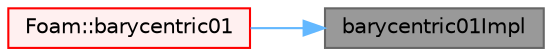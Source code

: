 digraph "barycentric01Impl"
{
 // LATEX_PDF_SIZE
  bgcolor="transparent";
  edge [fontname=Helvetica,fontsize=10,labelfontname=Helvetica,labelfontsize=10];
  node [fontname=Helvetica,fontsize=10,shape=box,height=0.2,width=0.4];
  rankdir="RL";
  Node1 [id="Node000001",label="barycentric01Impl",height=0.2,width=0.4,color="gray40", fillcolor="grey60", style="filled", fontcolor="black",tooltip=" "];
  Node1 -> Node2 [id="edge1_Node000001_Node000002",dir="back",color="steelblue1",style="solid",tooltip=" "];
  Node2 [id="Node000002",label="Foam::barycentric01",height=0.2,width=0.4,color="red", fillcolor="#FFF0F0", style="filled",URL="$namespaceFoam.html#a12ff8d55a2d0f09c3c4f519b55d1c49c",tooltip=" "];
}
